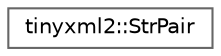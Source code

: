 digraph "Representação gráfica da hiearquia da classe"
{
 // LATEX_PDF_SIZE
  bgcolor="transparent";
  edge [fontname=Helvetica,fontsize=10,labelfontname=Helvetica,labelfontsize=10];
  node [fontname=Helvetica,fontsize=10,shape=box,height=0.2,width=0.4];
  rankdir="LR";
  Node0 [id="Node000000",label="tinyxml2::StrPair",height=0.2,width=0.4,color="grey40", fillcolor="white", style="filled",URL="$classtinyxml2_1_1_str_pair.html",tooltip=" "];
}
